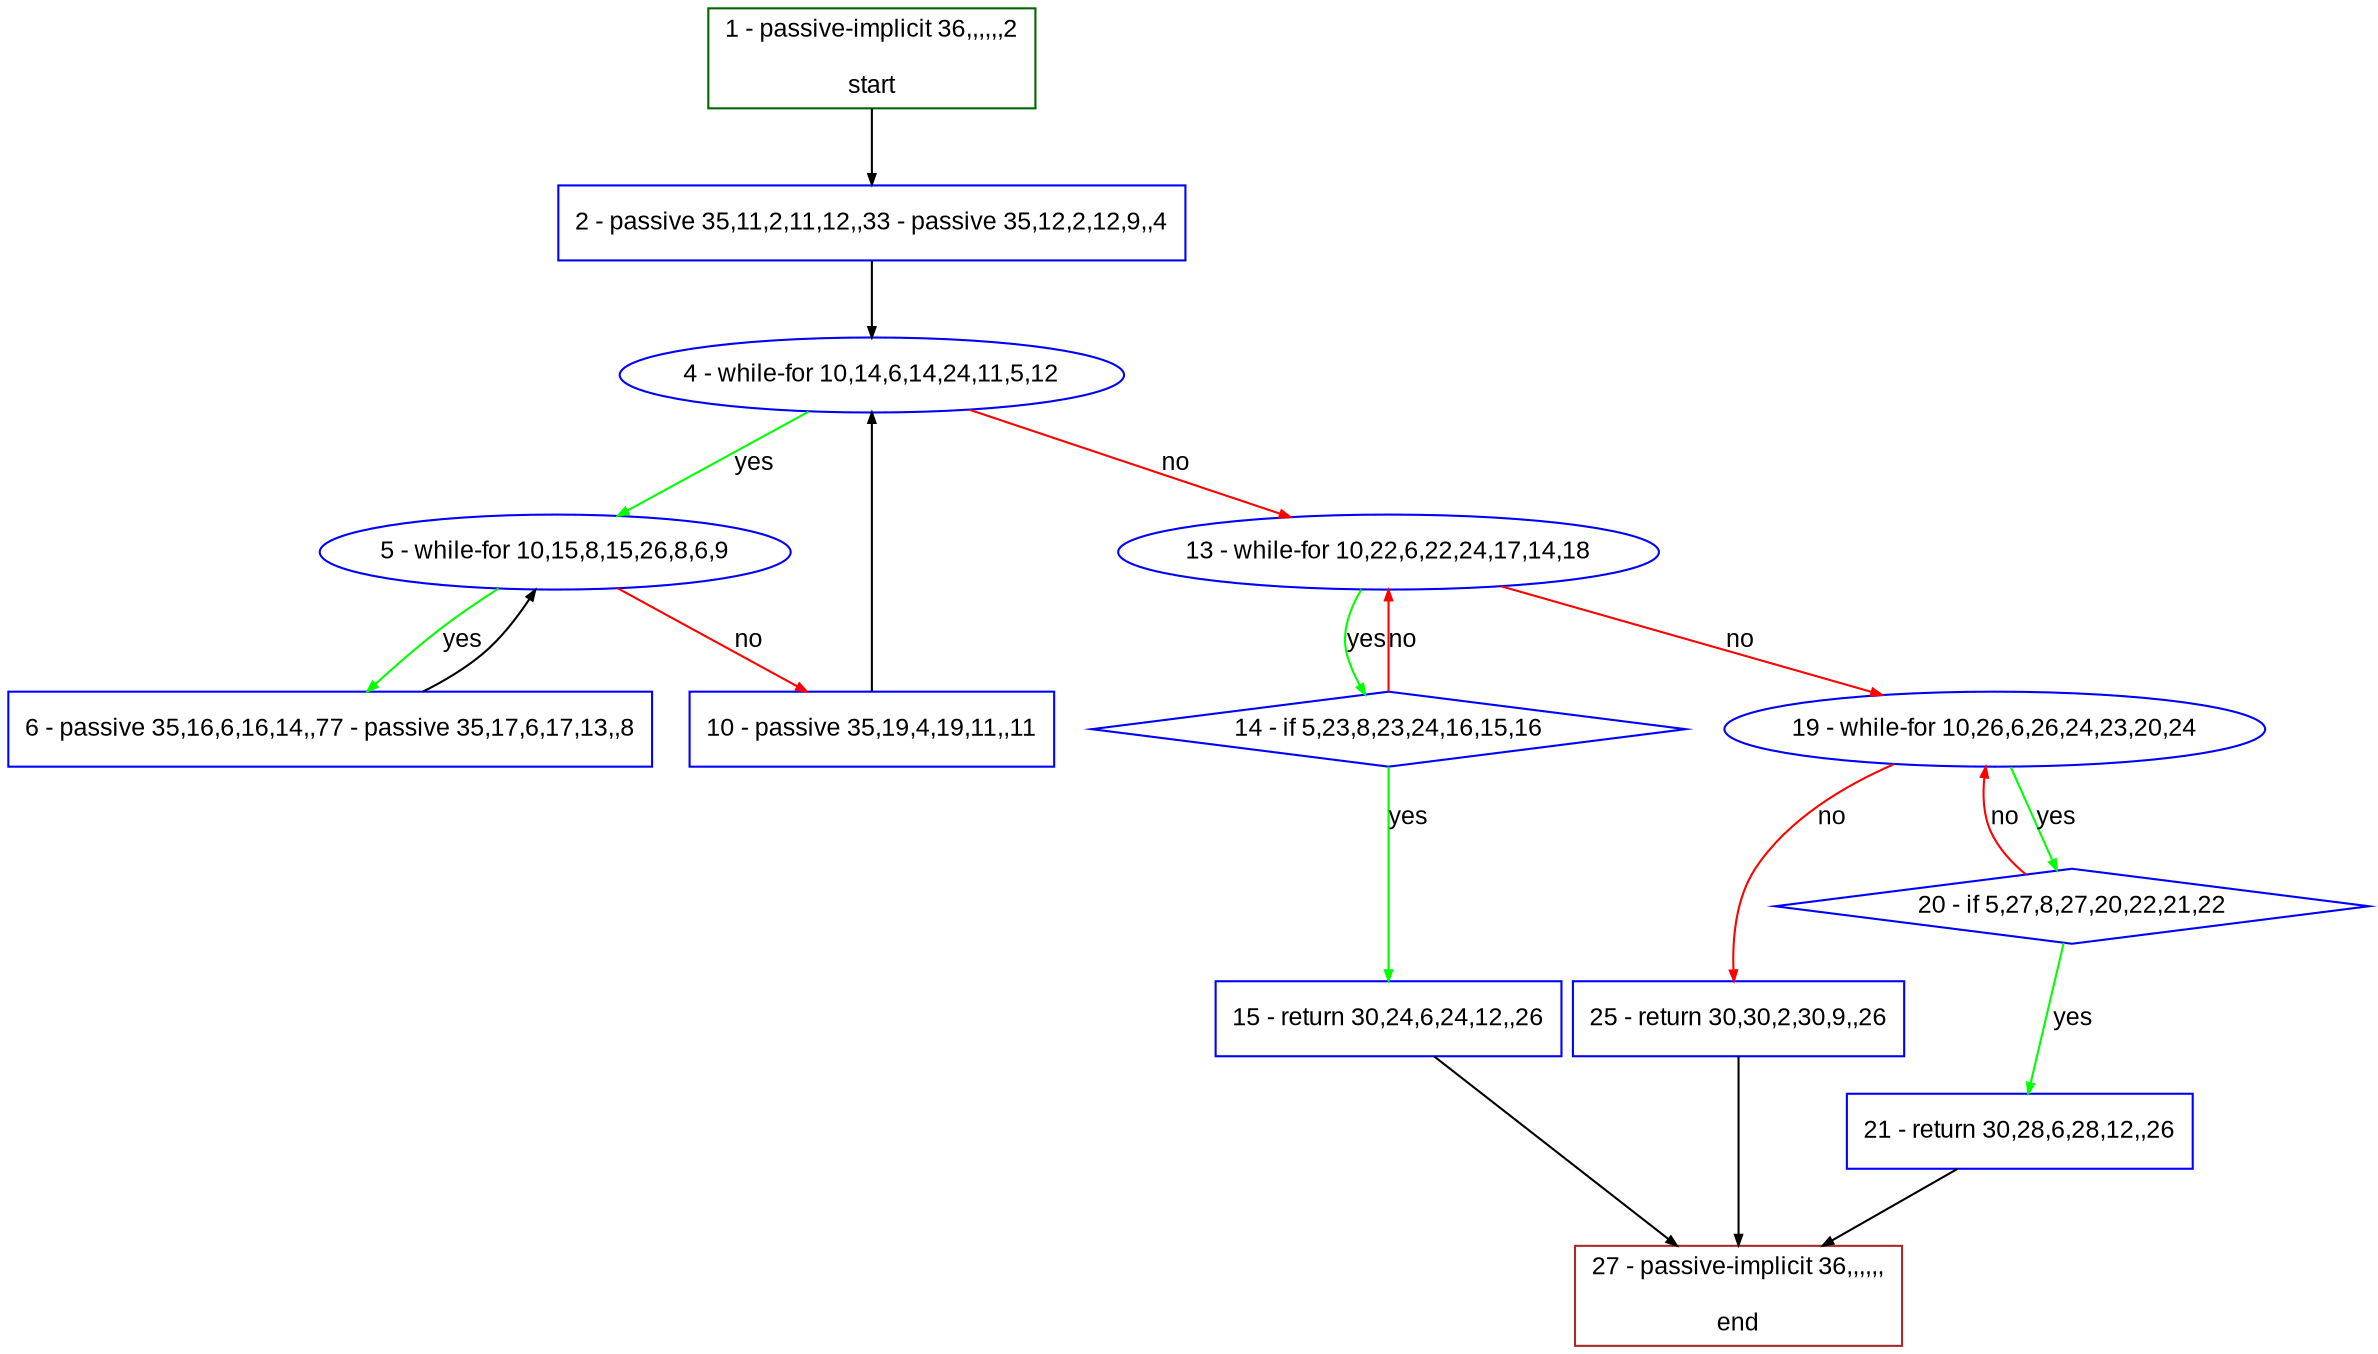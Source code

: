 digraph "" {
  graph [bgcolor="white", fillcolor="#FFFFCC", pack="true", packmode="clust", fontname="Arial", label="", fontsize="12", compound="true", style="rounded,filled"];
  node [node_initialized="no", fillcolor="white", fontname="Arial", label="", color="grey", fontsize="12", fixedsize="false", compound="true", shape="rectangle", style="filled"];
  edge [arrowtail="none", lhead="", fontcolor="black", fontname="Arial", label="", color="black", fontsize="12", arrowhead="normal", arrowsize="0.5", compound="true", ltail="", dir="forward"];
  __N1 [fillcolor="#ffffff", label="2 - passive 35,11,2,11,12,,33 - passive 35,12,2,12,9,,4", color="#0000ff", shape="box", style="filled"];
  __N2 [fillcolor="#ffffff", label="1 - passive-implicit 36,,,,,,2\n\nstart", color="#006400", shape="box", style="filled"];
  __N3 [fillcolor="#ffffff", label="4 - while-for 10,14,6,14,24,11,5,12", color="#0000ff", shape="oval", style="filled"];
  __N4 [fillcolor="#ffffff", label="5 - while-for 10,15,8,15,26,8,6,9", color="#0000ff", shape="oval", style="filled"];
  __N5 [fillcolor="#ffffff", label="13 - while-for 10,22,6,22,24,17,14,18", color="#0000ff", shape="oval", style="filled"];
  __N6 [fillcolor="#ffffff", label="6 - passive 35,16,6,16,14,,77 - passive 35,17,6,17,13,,8", color="#0000ff", shape="box", style="filled"];
  __N7 [fillcolor="#ffffff", label="10 - passive 35,19,4,19,11,,11", color="#0000ff", shape="box", style="filled"];
  __N8 [fillcolor="#ffffff", label="14 - if 5,23,8,23,24,16,15,16", color="#0000ff", shape="diamond", style="filled"];
  __N9 [fillcolor="#ffffff", label="19 - while-for 10,26,6,26,24,23,20,24", color="#0000ff", shape="oval", style="filled"];
  __N10 [fillcolor="#ffffff", label="15 - return 30,24,6,24,12,,26", color="#0000ff", shape="box", style="filled"];
  __N11 [fillcolor="#ffffff", label="27 - passive-implicit 36,,,,,,\n\nend", color="#a52a2a", shape="box", style="filled"];
  __N12 [fillcolor="#ffffff", label="20 - if 5,27,8,27,20,22,21,22", color="#0000ff", shape="diamond", style="filled"];
  __N13 [fillcolor="#ffffff", label="25 - return 30,30,2,30,9,,26", color="#0000ff", shape="box", style="filled"];
  __N14 [fillcolor="#ffffff", label="21 - return 30,28,6,28,12,,26", color="#0000ff", shape="box", style="filled"];
  __N2 -> __N1 [arrowtail="none", color="#000000", label="", arrowhead="normal", dir="forward"];
  __N1 -> __N3 [arrowtail="none", color="#000000", label="", arrowhead="normal", dir="forward"];
  __N3 -> __N4 [arrowtail="none", color="#00ff00", label="yes", arrowhead="normal", dir="forward"];
  __N3 -> __N5 [arrowtail="none", color="#ff0000", label="no", arrowhead="normal", dir="forward"];
  __N4 -> __N6 [arrowtail="none", color="#00ff00", label="yes", arrowhead="normal", dir="forward"];
  __N6 -> __N4 [arrowtail="none", color="#000000", label="", arrowhead="normal", dir="forward"];
  __N4 -> __N7 [arrowtail="none", color="#ff0000", label="no", arrowhead="normal", dir="forward"];
  __N7 -> __N3 [arrowtail="none", color="#000000", label="", arrowhead="normal", dir="forward"];
  __N5 -> __N8 [arrowtail="none", color="#00ff00", label="yes", arrowhead="normal", dir="forward"];
  __N8 -> __N5 [arrowtail="none", color="#ff0000", label="no", arrowhead="normal", dir="forward"];
  __N5 -> __N9 [arrowtail="none", color="#ff0000", label="no", arrowhead="normal", dir="forward"];
  __N8 -> __N10 [arrowtail="none", color="#00ff00", label="yes", arrowhead="normal", dir="forward"];
  __N10 -> __N11 [arrowtail="none", color="#000000", label="", arrowhead="normal", dir="forward"];
  __N9 -> __N12 [arrowtail="none", color="#00ff00", label="yes", arrowhead="normal", dir="forward"];
  __N12 -> __N9 [arrowtail="none", color="#ff0000", label="no", arrowhead="normal", dir="forward"];
  __N9 -> __N13 [arrowtail="none", color="#ff0000", label="no", arrowhead="normal", dir="forward"];
  __N12 -> __N14 [arrowtail="none", color="#00ff00", label="yes", arrowhead="normal", dir="forward"];
  __N14 -> __N11 [arrowtail="none", color="#000000", label="", arrowhead="normal", dir="forward"];
  __N13 -> __N11 [arrowtail="none", color="#000000", label="", arrowhead="normal", dir="forward"];
}
